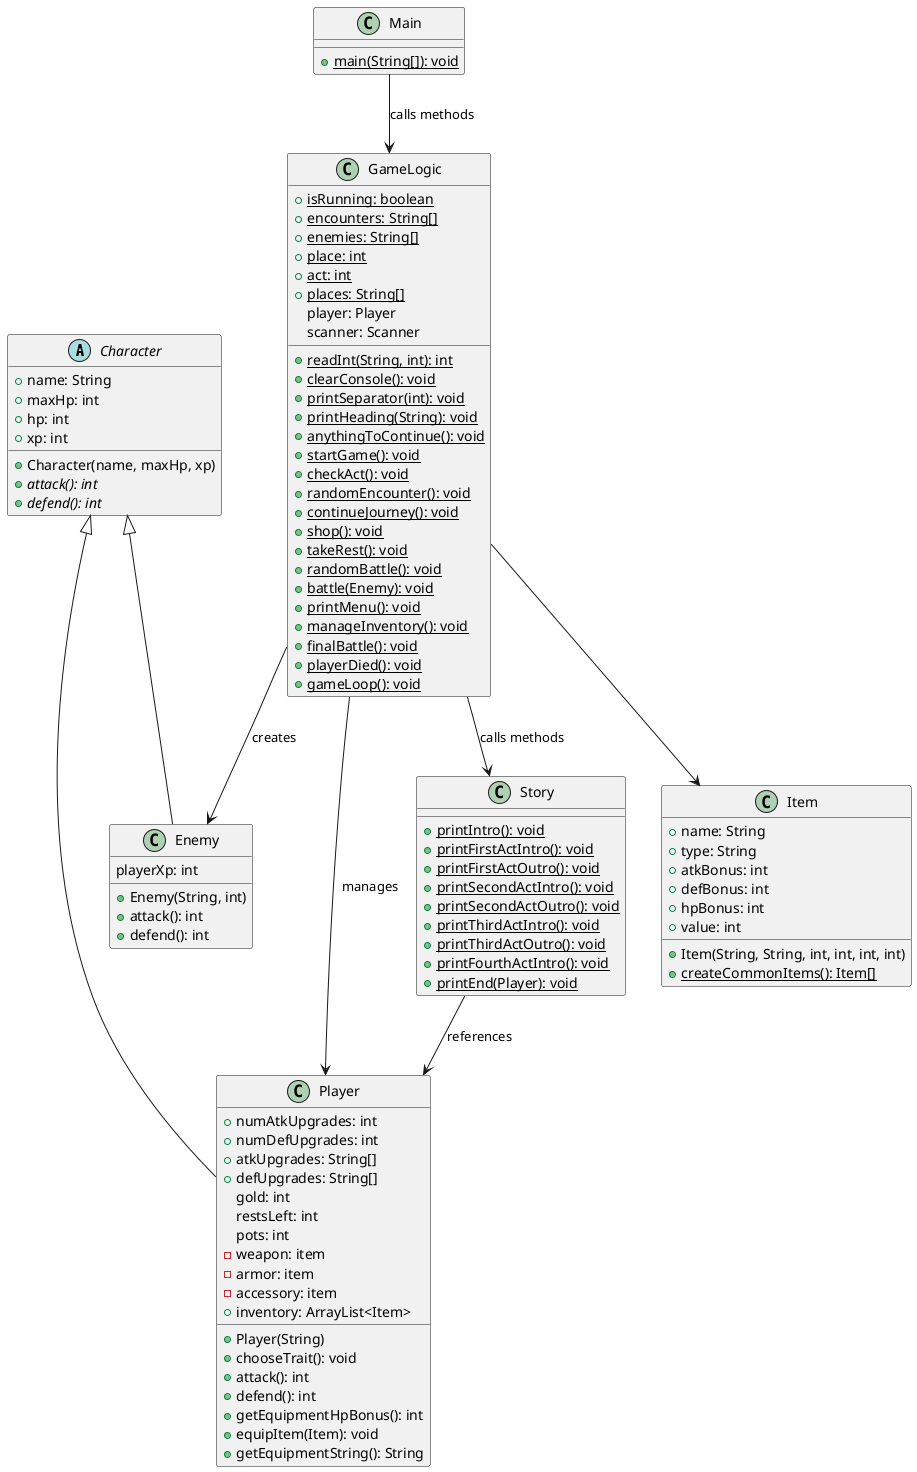 @startuml

abstract class Character{
    + name: String
    + maxHp: int
    + hp: int
    + xp: int
    + Character(name, maxHp, xp)
    + {abstract} attack(): int
    + {abstract} defend(): int
}

class Main{
    + {static} main(String[]): void
}

class Player{
    + numAtkUpgrades: int
    + numDefUpgrades: int
    + atkUpgrades: String[]
    + defUpgrades: String[]
    gold: int
    restsLeft: int
    pots: int
    - weapon: item
    - armor: item
    - accessory: item
    + inventory: ArrayList<Item>
    + Player(String)
    + chooseTrait(): void
    + attack(): int
    + defend(): int
    + getEquipmentHpBonus(): int
    + equipItem(Item): void
    + getEquipmentString(): String
}

class Enemy{
    playerXp: int
    + Enemy(String, int)
    + attack(): int
    + defend(): int
}

class Story{
    + {static} printIntro(): void
    + {static} printFirstActIntro(): void
    + {static} printFirstActOutro(): void
    + {static} printSecondActIntro(): void
    + {static} printSecondActOutro(): void
    + {static} printThirdActIntro(): void
    + {static} printThirdActOutro(): void
    + {static} printFourthActIntro(): void
    + {static} printEnd(Player): void
}

class GameLogic{
    + {static} isRunning: boolean
    + {static} encounters: String[]
    + {static} enemies: String[]
    + {static} place: int
    + {static} act: int
    + {static} places: String[]
    player: Player
    scanner: Scanner
    + {static} readInt(String, int): int
    + {static} clearConsole(): void
    + {static} printSeparator(int): void
    + {static} printHeading(String): void
    + {static} anythingToContinue(): void
    + {static} startGame(): void
    + {static} checkAct(): void
    + {static} randomEncounter(): void
    + {static} continueJourney(): void
    + {static} shop(): void
    + {static} takeRest(): void
    + {static} randomBattle(): void
    + {static} battle(Enemy): void
    + {static} printMenu(): void
    + {static} manageInventory(): void
    + {static} finalBattle(): void
    + {static} playerDied(): void
    + {static} gameLoop(): void
}

class Item{
    + name: String
    + type: String
    + atkBonus: int
    + defBonus: int
    + hpBonus: int
    + value: int
    + Item(String, String, int, int, int, int)
    + {static} createCommonItems(): Item[]
}


Character <|-- Player
Character <|-- Enemy
GameLogic --> Player : manages
GameLogic --> Enemy : creates
GameLogic --> Story : calls methods
GameLogic --> Item
Story --> Player : references
Main --> GameLogic : calls methods


@enduml